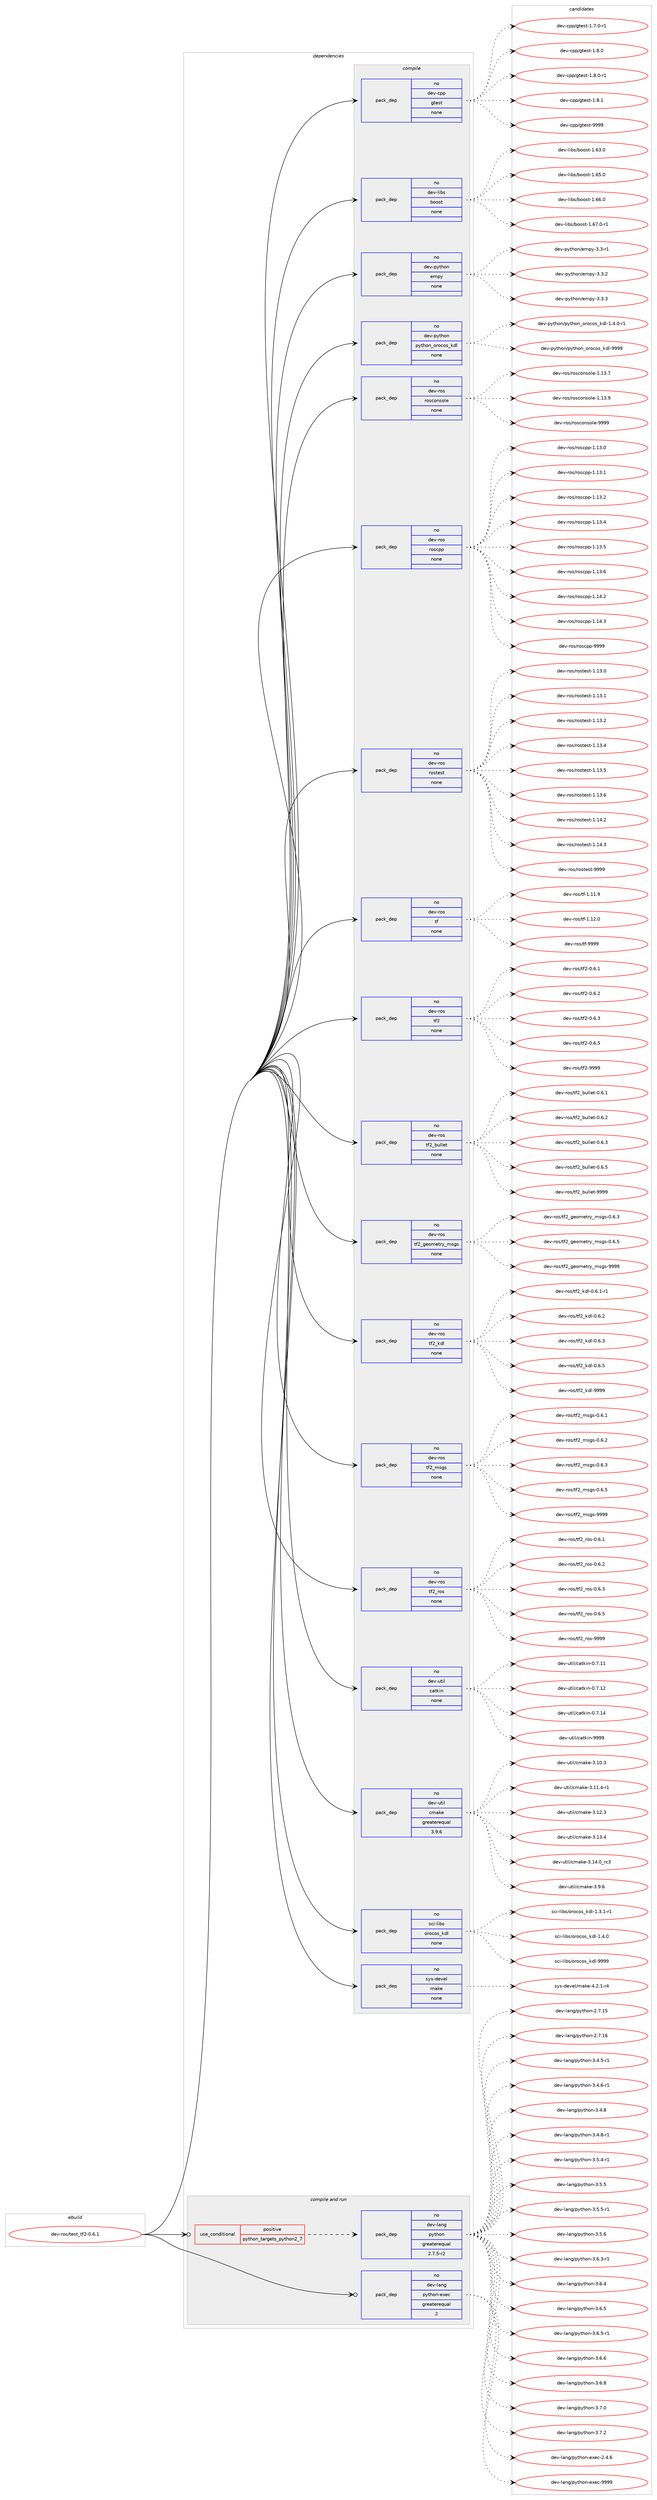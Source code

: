digraph prolog {

# *************
# Graph options
# *************

newrank=true;
concentrate=true;
compound=true;
graph [rankdir=LR,fontname=Helvetica,fontsize=10,ranksep=1.5];#, ranksep=2.5, nodesep=0.2];
edge  [arrowhead=vee];
node  [fontname=Helvetica,fontsize=10];

# **********
# The ebuild
# **********

subgraph cluster_leftcol {
color=gray;
rank=same;
label=<<i>ebuild</i>>;
id [label="dev-ros/test_tf2-0.6.1", color=red, width=4, href="../dev-ros/test_tf2-0.6.1.svg"];
}

# ****************
# The dependencies
# ****************

subgraph cluster_midcol {
color=gray;
label=<<i>dependencies</i>>;
subgraph cluster_compile {
fillcolor="#eeeeee";
style=filled;
label=<<i>compile</i>>;
subgraph pack1059913 {
dependency1474780 [label=<<TABLE BORDER="0" CELLBORDER="1" CELLSPACING="0" CELLPADDING="4" WIDTH="220"><TR><TD ROWSPAN="6" CELLPADDING="30">pack_dep</TD></TR><TR><TD WIDTH="110">no</TD></TR><TR><TD>dev-cpp</TD></TR><TR><TD>gtest</TD></TR><TR><TD>none</TD></TR><TR><TD></TD></TR></TABLE>>, shape=none, color=blue];
}
id:e -> dependency1474780:w [weight=20,style="solid",arrowhead="vee"];
subgraph pack1059914 {
dependency1474781 [label=<<TABLE BORDER="0" CELLBORDER="1" CELLSPACING="0" CELLPADDING="4" WIDTH="220"><TR><TD ROWSPAN="6" CELLPADDING="30">pack_dep</TD></TR><TR><TD WIDTH="110">no</TD></TR><TR><TD>dev-libs</TD></TR><TR><TD>boost</TD></TR><TR><TD>none</TD></TR><TR><TD></TD></TR></TABLE>>, shape=none, color=blue];
}
id:e -> dependency1474781:w [weight=20,style="solid",arrowhead="vee"];
subgraph pack1059915 {
dependency1474782 [label=<<TABLE BORDER="0" CELLBORDER="1" CELLSPACING="0" CELLPADDING="4" WIDTH="220"><TR><TD ROWSPAN="6" CELLPADDING="30">pack_dep</TD></TR><TR><TD WIDTH="110">no</TD></TR><TR><TD>dev-python</TD></TR><TR><TD>empy</TD></TR><TR><TD>none</TD></TR><TR><TD></TD></TR></TABLE>>, shape=none, color=blue];
}
id:e -> dependency1474782:w [weight=20,style="solid",arrowhead="vee"];
subgraph pack1059916 {
dependency1474783 [label=<<TABLE BORDER="0" CELLBORDER="1" CELLSPACING="0" CELLPADDING="4" WIDTH="220"><TR><TD ROWSPAN="6" CELLPADDING="30">pack_dep</TD></TR><TR><TD WIDTH="110">no</TD></TR><TR><TD>dev-python</TD></TR><TR><TD>python_orocos_kdl</TD></TR><TR><TD>none</TD></TR><TR><TD></TD></TR></TABLE>>, shape=none, color=blue];
}
id:e -> dependency1474783:w [weight=20,style="solid",arrowhead="vee"];
subgraph pack1059917 {
dependency1474784 [label=<<TABLE BORDER="0" CELLBORDER="1" CELLSPACING="0" CELLPADDING="4" WIDTH="220"><TR><TD ROWSPAN="6" CELLPADDING="30">pack_dep</TD></TR><TR><TD WIDTH="110">no</TD></TR><TR><TD>dev-ros</TD></TR><TR><TD>rosconsole</TD></TR><TR><TD>none</TD></TR><TR><TD></TD></TR></TABLE>>, shape=none, color=blue];
}
id:e -> dependency1474784:w [weight=20,style="solid",arrowhead="vee"];
subgraph pack1059918 {
dependency1474785 [label=<<TABLE BORDER="0" CELLBORDER="1" CELLSPACING="0" CELLPADDING="4" WIDTH="220"><TR><TD ROWSPAN="6" CELLPADDING="30">pack_dep</TD></TR><TR><TD WIDTH="110">no</TD></TR><TR><TD>dev-ros</TD></TR><TR><TD>roscpp</TD></TR><TR><TD>none</TD></TR><TR><TD></TD></TR></TABLE>>, shape=none, color=blue];
}
id:e -> dependency1474785:w [weight=20,style="solid",arrowhead="vee"];
subgraph pack1059919 {
dependency1474786 [label=<<TABLE BORDER="0" CELLBORDER="1" CELLSPACING="0" CELLPADDING="4" WIDTH="220"><TR><TD ROWSPAN="6" CELLPADDING="30">pack_dep</TD></TR><TR><TD WIDTH="110">no</TD></TR><TR><TD>dev-ros</TD></TR><TR><TD>rostest</TD></TR><TR><TD>none</TD></TR><TR><TD></TD></TR></TABLE>>, shape=none, color=blue];
}
id:e -> dependency1474786:w [weight=20,style="solid",arrowhead="vee"];
subgraph pack1059920 {
dependency1474787 [label=<<TABLE BORDER="0" CELLBORDER="1" CELLSPACING="0" CELLPADDING="4" WIDTH="220"><TR><TD ROWSPAN="6" CELLPADDING="30">pack_dep</TD></TR><TR><TD WIDTH="110">no</TD></TR><TR><TD>dev-ros</TD></TR><TR><TD>tf</TD></TR><TR><TD>none</TD></TR><TR><TD></TD></TR></TABLE>>, shape=none, color=blue];
}
id:e -> dependency1474787:w [weight=20,style="solid",arrowhead="vee"];
subgraph pack1059921 {
dependency1474788 [label=<<TABLE BORDER="0" CELLBORDER="1" CELLSPACING="0" CELLPADDING="4" WIDTH="220"><TR><TD ROWSPAN="6" CELLPADDING="30">pack_dep</TD></TR><TR><TD WIDTH="110">no</TD></TR><TR><TD>dev-ros</TD></TR><TR><TD>tf2</TD></TR><TR><TD>none</TD></TR><TR><TD></TD></TR></TABLE>>, shape=none, color=blue];
}
id:e -> dependency1474788:w [weight=20,style="solid",arrowhead="vee"];
subgraph pack1059922 {
dependency1474789 [label=<<TABLE BORDER="0" CELLBORDER="1" CELLSPACING="0" CELLPADDING="4" WIDTH="220"><TR><TD ROWSPAN="6" CELLPADDING="30">pack_dep</TD></TR><TR><TD WIDTH="110">no</TD></TR><TR><TD>dev-ros</TD></TR><TR><TD>tf2_bullet</TD></TR><TR><TD>none</TD></TR><TR><TD></TD></TR></TABLE>>, shape=none, color=blue];
}
id:e -> dependency1474789:w [weight=20,style="solid",arrowhead="vee"];
subgraph pack1059923 {
dependency1474790 [label=<<TABLE BORDER="0" CELLBORDER="1" CELLSPACING="0" CELLPADDING="4" WIDTH="220"><TR><TD ROWSPAN="6" CELLPADDING="30">pack_dep</TD></TR><TR><TD WIDTH="110">no</TD></TR><TR><TD>dev-ros</TD></TR><TR><TD>tf2_geometry_msgs</TD></TR><TR><TD>none</TD></TR><TR><TD></TD></TR></TABLE>>, shape=none, color=blue];
}
id:e -> dependency1474790:w [weight=20,style="solid",arrowhead="vee"];
subgraph pack1059924 {
dependency1474791 [label=<<TABLE BORDER="0" CELLBORDER="1" CELLSPACING="0" CELLPADDING="4" WIDTH="220"><TR><TD ROWSPAN="6" CELLPADDING="30">pack_dep</TD></TR><TR><TD WIDTH="110">no</TD></TR><TR><TD>dev-ros</TD></TR><TR><TD>tf2_kdl</TD></TR><TR><TD>none</TD></TR><TR><TD></TD></TR></TABLE>>, shape=none, color=blue];
}
id:e -> dependency1474791:w [weight=20,style="solid",arrowhead="vee"];
subgraph pack1059925 {
dependency1474792 [label=<<TABLE BORDER="0" CELLBORDER="1" CELLSPACING="0" CELLPADDING="4" WIDTH="220"><TR><TD ROWSPAN="6" CELLPADDING="30">pack_dep</TD></TR><TR><TD WIDTH="110">no</TD></TR><TR><TD>dev-ros</TD></TR><TR><TD>tf2_msgs</TD></TR><TR><TD>none</TD></TR><TR><TD></TD></TR></TABLE>>, shape=none, color=blue];
}
id:e -> dependency1474792:w [weight=20,style="solid",arrowhead="vee"];
subgraph pack1059926 {
dependency1474793 [label=<<TABLE BORDER="0" CELLBORDER="1" CELLSPACING="0" CELLPADDING="4" WIDTH="220"><TR><TD ROWSPAN="6" CELLPADDING="30">pack_dep</TD></TR><TR><TD WIDTH="110">no</TD></TR><TR><TD>dev-ros</TD></TR><TR><TD>tf2_ros</TD></TR><TR><TD>none</TD></TR><TR><TD></TD></TR></TABLE>>, shape=none, color=blue];
}
id:e -> dependency1474793:w [weight=20,style="solid",arrowhead="vee"];
subgraph pack1059927 {
dependency1474794 [label=<<TABLE BORDER="0" CELLBORDER="1" CELLSPACING="0" CELLPADDING="4" WIDTH="220"><TR><TD ROWSPAN="6" CELLPADDING="30">pack_dep</TD></TR><TR><TD WIDTH="110">no</TD></TR><TR><TD>dev-util</TD></TR><TR><TD>catkin</TD></TR><TR><TD>none</TD></TR><TR><TD></TD></TR></TABLE>>, shape=none, color=blue];
}
id:e -> dependency1474794:w [weight=20,style="solid",arrowhead="vee"];
subgraph pack1059928 {
dependency1474795 [label=<<TABLE BORDER="0" CELLBORDER="1" CELLSPACING="0" CELLPADDING="4" WIDTH="220"><TR><TD ROWSPAN="6" CELLPADDING="30">pack_dep</TD></TR><TR><TD WIDTH="110">no</TD></TR><TR><TD>dev-util</TD></TR><TR><TD>cmake</TD></TR><TR><TD>greaterequal</TD></TR><TR><TD>3.9.6</TD></TR></TABLE>>, shape=none, color=blue];
}
id:e -> dependency1474795:w [weight=20,style="solid",arrowhead="vee"];
subgraph pack1059929 {
dependency1474796 [label=<<TABLE BORDER="0" CELLBORDER="1" CELLSPACING="0" CELLPADDING="4" WIDTH="220"><TR><TD ROWSPAN="6" CELLPADDING="30">pack_dep</TD></TR><TR><TD WIDTH="110">no</TD></TR><TR><TD>sci-libs</TD></TR><TR><TD>orocos_kdl</TD></TR><TR><TD>none</TD></TR><TR><TD></TD></TR></TABLE>>, shape=none, color=blue];
}
id:e -> dependency1474796:w [weight=20,style="solid",arrowhead="vee"];
subgraph pack1059930 {
dependency1474797 [label=<<TABLE BORDER="0" CELLBORDER="1" CELLSPACING="0" CELLPADDING="4" WIDTH="220"><TR><TD ROWSPAN="6" CELLPADDING="30">pack_dep</TD></TR><TR><TD WIDTH="110">no</TD></TR><TR><TD>sys-devel</TD></TR><TR><TD>make</TD></TR><TR><TD>none</TD></TR><TR><TD></TD></TR></TABLE>>, shape=none, color=blue];
}
id:e -> dependency1474797:w [weight=20,style="solid",arrowhead="vee"];
}
subgraph cluster_compileandrun {
fillcolor="#eeeeee";
style=filled;
label=<<i>compile and run</i>>;
subgraph cond391477 {
dependency1474798 [label=<<TABLE BORDER="0" CELLBORDER="1" CELLSPACING="0" CELLPADDING="4"><TR><TD ROWSPAN="3" CELLPADDING="10">use_conditional</TD></TR><TR><TD>positive</TD></TR><TR><TD>python_targets_python2_7</TD></TR></TABLE>>, shape=none, color=red];
subgraph pack1059931 {
dependency1474799 [label=<<TABLE BORDER="0" CELLBORDER="1" CELLSPACING="0" CELLPADDING="4" WIDTH="220"><TR><TD ROWSPAN="6" CELLPADDING="30">pack_dep</TD></TR><TR><TD WIDTH="110">no</TD></TR><TR><TD>dev-lang</TD></TR><TR><TD>python</TD></TR><TR><TD>greaterequal</TD></TR><TR><TD>2.7.5-r2</TD></TR></TABLE>>, shape=none, color=blue];
}
dependency1474798:e -> dependency1474799:w [weight=20,style="dashed",arrowhead="vee"];
}
id:e -> dependency1474798:w [weight=20,style="solid",arrowhead="odotvee"];
subgraph pack1059932 {
dependency1474800 [label=<<TABLE BORDER="0" CELLBORDER="1" CELLSPACING="0" CELLPADDING="4" WIDTH="220"><TR><TD ROWSPAN="6" CELLPADDING="30">pack_dep</TD></TR><TR><TD WIDTH="110">no</TD></TR><TR><TD>dev-lang</TD></TR><TR><TD>python-exec</TD></TR><TR><TD>greaterequal</TD></TR><TR><TD>2</TD></TR></TABLE>>, shape=none, color=blue];
}
id:e -> dependency1474800:w [weight=20,style="solid",arrowhead="odotvee"];
}
subgraph cluster_run {
fillcolor="#eeeeee";
style=filled;
label=<<i>run</i>>;
}
}

# **************
# The candidates
# **************

subgraph cluster_choices {
rank=same;
color=gray;
label=<<i>candidates</i>>;

subgraph choice1059913 {
color=black;
nodesep=1;
choice1001011184599112112471031161011151164549465546484511449 [label="dev-cpp/gtest-1.7.0-r1", color=red, width=4,href="../dev-cpp/gtest-1.7.0-r1.svg"];
choice100101118459911211247103116101115116454946564648 [label="dev-cpp/gtest-1.8.0", color=red, width=4,href="../dev-cpp/gtest-1.8.0.svg"];
choice1001011184599112112471031161011151164549465646484511449 [label="dev-cpp/gtest-1.8.0-r1", color=red, width=4,href="../dev-cpp/gtest-1.8.0-r1.svg"];
choice100101118459911211247103116101115116454946564649 [label="dev-cpp/gtest-1.8.1", color=red, width=4,href="../dev-cpp/gtest-1.8.1.svg"];
choice1001011184599112112471031161011151164557575757 [label="dev-cpp/gtest-9999", color=red, width=4,href="../dev-cpp/gtest-9999.svg"];
dependency1474780:e -> choice1001011184599112112471031161011151164549465546484511449:w [style=dotted,weight="100"];
dependency1474780:e -> choice100101118459911211247103116101115116454946564648:w [style=dotted,weight="100"];
dependency1474780:e -> choice1001011184599112112471031161011151164549465646484511449:w [style=dotted,weight="100"];
dependency1474780:e -> choice100101118459911211247103116101115116454946564649:w [style=dotted,weight="100"];
dependency1474780:e -> choice1001011184599112112471031161011151164557575757:w [style=dotted,weight="100"];
}
subgraph choice1059914 {
color=black;
nodesep=1;
choice1001011184510810598115479811111111511645494654514648 [label="dev-libs/boost-1.63.0", color=red, width=4,href="../dev-libs/boost-1.63.0.svg"];
choice1001011184510810598115479811111111511645494654534648 [label="dev-libs/boost-1.65.0", color=red, width=4,href="../dev-libs/boost-1.65.0.svg"];
choice1001011184510810598115479811111111511645494654544648 [label="dev-libs/boost-1.66.0", color=red, width=4,href="../dev-libs/boost-1.66.0.svg"];
choice10010111845108105981154798111111115116454946545546484511449 [label="dev-libs/boost-1.67.0-r1", color=red, width=4,href="../dev-libs/boost-1.67.0-r1.svg"];
dependency1474781:e -> choice1001011184510810598115479811111111511645494654514648:w [style=dotted,weight="100"];
dependency1474781:e -> choice1001011184510810598115479811111111511645494654534648:w [style=dotted,weight="100"];
dependency1474781:e -> choice1001011184510810598115479811111111511645494654544648:w [style=dotted,weight="100"];
dependency1474781:e -> choice10010111845108105981154798111111115116454946545546484511449:w [style=dotted,weight="100"];
}
subgraph choice1059915 {
color=black;
nodesep=1;
choice1001011184511212111610411111047101109112121455146514511449 [label="dev-python/empy-3.3-r1", color=red, width=4,href="../dev-python/empy-3.3-r1.svg"];
choice1001011184511212111610411111047101109112121455146514650 [label="dev-python/empy-3.3.2", color=red, width=4,href="../dev-python/empy-3.3.2.svg"];
choice1001011184511212111610411111047101109112121455146514651 [label="dev-python/empy-3.3.3", color=red, width=4,href="../dev-python/empy-3.3.3.svg"];
dependency1474782:e -> choice1001011184511212111610411111047101109112121455146514511449:w [style=dotted,weight="100"];
dependency1474782:e -> choice1001011184511212111610411111047101109112121455146514650:w [style=dotted,weight="100"];
dependency1474782:e -> choice1001011184511212111610411111047101109112121455146514651:w [style=dotted,weight="100"];
}
subgraph choice1059916 {
color=black;
nodesep=1;
choice10010111845112121116104111110471121211161041111109511111411199111115951071001084549465246484511449 [label="dev-python/python_orocos_kdl-1.4.0-r1", color=red, width=4,href="../dev-python/python_orocos_kdl-1.4.0-r1.svg"];
choice10010111845112121116104111110471121211161041111109511111411199111115951071001084557575757 [label="dev-python/python_orocos_kdl-9999", color=red, width=4,href="../dev-python/python_orocos_kdl-9999.svg"];
dependency1474783:e -> choice10010111845112121116104111110471121211161041111109511111411199111115951071001084549465246484511449:w [style=dotted,weight="100"];
dependency1474783:e -> choice10010111845112121116104111110471121211161041111109511111411199111115951071001084557575757:w [style=dotted,weight="100"];
}
subgraph choice1059917 {
color=black;
nodesep=1;
choice10010111845114111115471141111159911111011511110810145494649514655 [label="dev-ros/rosconsole-1.13.7", color=red, width=4,href="../dev-ros/rosconsole-1.13.7.svg"];
choice10010111845114111115471141111159911111011511110810145494649514657 [label="dev-ros/rosconsole-1.13.9", color=red, width=4,href="../dev-ros/rosconsole-1.13.9.svg"];
choice1001011184511411111547114111115991111101151111081014557575757 [label="dev-ros/rosconsole-9999", color=red, width=4,href="../dev-ros/rosconsole-9999.svg"];
dependency1474784:e -> choice10010111845114111115471141111159911111011511110810145494649514655:w [style=dotted,weight="100"];
dependency1474784:e -> choice10010111845114111115471141111159911111011511110810145494649514657:w [style=dotted,weight="100"];
dependency1474784:e -> choice1001011184511411111547114111115991111101151111081014557575757:w [style=dotted,weight="100"];
}
subgraph choice1059918 {
color=black;
nodesep=1;
choice10010111845114111115471141111159911211245494649514648 [label="dev-ros/roscpp-1.13.0", color=red, width=4,href="../dev-ros/roscpp-1.13.0.svg"];
choice10010111845114111115471141111159911211245494649514649 [label="dev-ros/roscpp-1.13.1", color=red, width=4,href="../dev-ros/roscpp-1.13.1.svg"];
choice10010111845114111115471141111159911211245494649514650 [label="dev-ros/roscpp-1.13.2", color=red, width=4,href="../dev-ros/roscpp-1.13.2.svg"];
choice10010111845114111115471141111159911211245494649514652 [label="dev-ros/roscpp-1.13.4", color=red, width=4,href="../dev-ros/roscpp-1.13.4.svg"];
choice10010111845114111115471141111159911211245494649514653 [label="dev-ros/roscpp-1.13.5", color=red, width=4,href="../dev-ros/roscpp-1.13.5.svg"];
choice10010111845114111115471141111159911211245494649514654 [label="dev-ros/roscpp-1.13.6", color=red, width=4,href="../dev-ros/roscpp-1.13.6.svg"];
choice10010111845114111115471141111159911211245494649524650 [label="dev-ros/roscpp-1.14.2", color=red, width=4,href="../dev-ros/roscpp-1.14.2.svg"];
choice10010111845114111115471141111159911211245494649524651 [label="dev-ros/roscpp-1.14.3", color=red, width=4,href="../dev-ros/roscpp-1.14.3.svg"];
choice1001011184511411111547114111115991121124557575757 [label="dev-ros/roscpp-9999", color=red, width=4,href="../dev-ros/roscpp-9999.svg"];
dependency1474785:e -> choice10010111845114111115471141111159911211245494649514648:w [style=dotted,weight="100"];
dependency1474785:e -> choice10010111845114111115471141111159911211245494649514649:w [style=dotted,weight="100"];
dependency1474785:e -> choice10010111845114111115471141111159911211245494649514650:w [style=dotted,weight="100"];
dependency1474785:e -> choice10010111845114111115471141111159911211245494649514652:w [style=dotted,weight="100"];
dependency1474785:e -> choice10010111845114111115471141111159911211245494649514653:w [style=dotted,weight="100"];
dependency1474785:e -> choice10010111845114111115471141111159911211245494649514654:w [style=dotted,weight="100"];
dependency1474785:e -> choice10010111845114111115471141111159911211245494649524650:w [style=dotted,weight="100"];
dependency1474785:e -> choice10010111845114111115471141111159911211245494649524651:w [style=dotted,weight="100"];
dependency1474785:e -> choice1001011184511411111547114111115991121124557575757:w [style=dotted,weight="100"];
}
subgraph choice1059919 {
color=black;
nodesep=1;
choice100101118451141111154711411111511610111511645494649514648 [label="dev-ros/rostest-1.13.0", color=red, width=4,href="../dev-ros/rostest-1.13.0.svg"];
choice100101118451141111154711411111511610111511645494649514649 [label="dev-ros/rostest-1.13.1", color=red, width=4,href="../dev-ros/rostest-1.13.1.svg"];
choice100101118451141111154711411111511610111511645494649514650 [label="dev-ros/rostest-1.13.2", color=red, width=4,href="../dev-ros/rostest-1.13.2.svg"];
choice100101118451141111154711411111511610111511645494649514652 [label="dev-ros/rostest-1.13.4", color=red, width=4,href="../dev-ros/rostest-1.13.4.svg"];
choice100101118451141111154711411111511610111511645494649514653 [label="dev-ros/rostest-1.13.5", color=red, width=4,href="../dev-ros/rostest-1.13.5.svg"];
choice100101118451141111154711411111511610111511645494649514654 [label="dev-ros/rostest-1.13.6", color=red, width=4,href="../dev-ros/rostest-1.13.6.svg"];
choice100101118451141111154711411111511610111511645494649524650 [label="dev-ros/rostest-1.14.2", color=red, width=4,href="../dev-ros/rostest-1.14.2.svg"];
choice100101118451141111154711411111511610111511645494649524651 [label="dev-ros/rostest-1.14.3", color=red, width=4,href="../dev-ros/rostest-1.14.3.svg"];
choice10010111845114111115471141111151161011151164557575757 [label="dev-ros/rostest-9999", color=red, width=4,href="../dev-ros/rostest-9999.svg"];
dependency1474786:e -> choice100101118451141111154711411111511610111511645494649514648:w [style=dotted,weight="100"];
dependency1474786:e -> choice100101118451141111154711411111511610111511645494649514649:w [style=dotted,weight="100"];
dependency1474786:e -> choice100101118451141111154711411111511610111511645494649514650:w [style=dotted,weight="100"];
dependency1474786:e -> choice100101118451141111154711411111511610111511645494649514652:w [style=dotted,weight="100"];
dependency1474786:e -> choice100101118451141111154711411111511610111511645494649514653:w [style=dotted,weight="100"];
dependency1474786:e -> choice100101118451141111154711411111511610111511645494649514654:w [style=dotted,weight="100"];
dependency1474786:e -> choice100101118451141111154711411111511610111511645494649524650:w [style=dotted,weight="100"];
dependency1474786:e -> choice100101118451141111154711411111511610111511645494649524651:w [style=dotted,weight="100"];
dependency1474786:e -> choice10010111845114111115471141111151161011151164557575757:w [style=dotted,weight="100"];
}
subgraph choice1059920 {
color=black;
nodesep=1;
choice100101118451141111154711610245494649494657 [label="dev-ros/tf-1.11.9", color=red, width=4,href="../dev-ros/tf-1.11.9.svg"];
choice100101118451141111154711610245494649504648 [label="dev-ros/tf-1.12.0", color=red, width=4,href="../dev-ros/tf-1.12.0.svg"];
choice10010111845114111115471161024557575757 [label="dev-ros/tf-9999", color=red, width=4,href="../dev-ros/tf-9999.svg"];
dependency1474787:e -> choice100101118451141111154711610245494649494657:w [style=dotted,weight="100"];
dependency1474787:e -> choice100101118451141111154711610245494649504648:w [style=dotted,weight="100"];
dependency1474787:e -> choice10010111845114111115471161024557575757:w [style=dotted,weight="100"];
}
subgraph choice1059921 {
color=black;
nodesep=1;
choice100101118451141111154711610250454846544649 [label="dev-ros/tf2-0.6.1", color=red, width=4,href="../dev-ros/tf2-0.6.1.svg"];
choice100101118451141111154711610250454846544650 [label="dev-ros/tf2-0.6.2", color=red, width=4,href="../dev-ros/tf2-0.6.2.svg"];
choice100101118451141111154711610250454846544651 [label="dev-ros/tf2-0.6.3", color=red, width=4,href="../dev-ros/tf2-0.6.3.svg"];
choice100101118451141111154711610250454846544653 [label="dev-ros/tf2-0.6.5", color=red, width=4,href="../dev-ros/tf2-0.6.5.svg"];
choice1001011184511411111547116102504557575757 [label="dev-ros/tf2-9999", color=red, width=4,href="../dev-ros/tf2-9999.svg"];
dependency1474788:e -> choice100101118451141111154711610250454846544649:w [style=dotted,weight="100"];
dependency1474788:e -> choice100101118451141111154711610250454846544650:w [style=dotted,weight="100"];
dependency1474788:e -> choice100101118451141111154711610250454846544651:w [style=dotted,weight="100"];
dependency1474788:e -> choice100101118451141111154711610250454846544653:w [style=dotted,weight="100"];
dependency1474788:e -> choice1001011184511411111547116102504557575757:w [style=dotted,weight="100"];
}
subgraph choice1059922 {
color=black;
nodesep=1;
choice1001011184511411111547116102509598117108108101116454846544649 [label="dev-ros/tf2_bullet-0.6.1", color=red, width=4,href="../dev-ros/tf2_bullet-0.6.1.svg"];
choice1001011184511411111547116102509598117108108101116454846544650 [label="dev-ros/tf2_bullet-0.6.2", color=red, width=4,href="../dev-ros/tf2_bullet-0.6.2.svg"];
choice1001011184511411111547116102509598117108108101116454846544651 [label="dev-ros/tf2_bullet-0.6.3", color=red, width=4,href="../dev-ros/tf2_bullet-0.6.3.svg"];
choice1001011184511411111547116102509598117108108101116454846544653 [label="dev-ros/tf2_bullet-0.6.5", color=red, width=4,href="../dev-ros/tf2_bullet-0.6.5.svg"];
choice10010111845114111115471161025095981171081081011164557575757 [label="dev-ros/tf2_bullet-9999", color=red, width=4,href="../dev-ros/tf2_bullet-9999.svg"];
dependency1474789:e -> choice1001011184511411111547116102509598117108108101116454846544649:w [style=dotted,weight="100"];
dependency1474789:e -> choice1001011184511411111547116102509598117108108101116454846544650:w [style=dotted,weight="100"];
dependency1474789:e -> choice1001011184511411111547116102509598117108108101116454846544651:w [style=dotted,weight="100"];
dependency1474789:e -> choice1001011184511411111547116102509598117108108101116454846544653:w [style=dotted,weight="100"];
dependency1474789:e -> choice10010111845114111115471161025095981171081081011164557575757:w [style=dotted,weight="100"];
}
subgraph choice1059923 {
color=black;
nodesep=1;
choice1001011184511411111547116102509510310111110910111611412195109115103115454846544651 [label="dev-ros/tf2_geometry_msgs-0.6.3", color=red, width=4,href="../dev-ros/tf2_geometry_msgs-0.6.3.svg"];
choice1001011184511411111547116102509510310111110910111611412195109115103115454846544653 [label="dev-ros/tf2_geometry_msgs-0.6.5", color=red, width=4,href="../dev-ros/tf2_geometry_msgs-0.6.5.svg"];
choice10010111845114111115471161025095103101111109101116114121951091151031154557575757 [label="dev-ros/tf2_geometry_msgs-9999", color=red, width=4,href="../dev-ros/tf2_geometry_msgs-9999.svg"];
dependency1474790:e -> choice1001011184511411111547116102509510310111110910111611412195109115103115454846544651:w [style=dotted,weight="100"];
dependency1474790:e -> choice1001011184511411111547116102509510310111110910111611412195109115103115454846544653:w [style=dotted,weight="100"];
dependency1474790:e -> choice10010111845114111115471161025095103101111109101116114121951091151031154557575757:w [style=dotted,weight="100"];
}
subgraph choice1059924 {
color=black;
nodesep=1;
choice100101118451141111154711610250951071001084548465446494511449 [label="dev-ros/tf2_kdl-0.6.1-r1", color=red, width=4,href="../dev-ros/tf2_kdl-0.6.1-r1.svg"];
choice10010111845114111115471161025095107100108454846544650 [label="dev-ros/tf2_kdl-0.6.2", color=red, width=4,href="../dev-ros/tf2_kdl-0.6.2.svg"];
choice10010111845114111115471161025095107100108454846544651 [label="dev-ros/tf2_kdl-0.6.3", color=red, width=4,href="../dev-ros/tf2_kdl-0.6.3.svg"];
choice10010111845114111115471161025095107100108454846544653 [label="dev-ros/tf2_kdl-0.6.5", color=red, width=4,href="../dev-ros/tf2_kdl-0.6.5.svg"];
choice100101118451141111154711610250951071001084557575757 [label="dev-ros/tf2_kdl-9999", color=red, width=4,href="../dev-ros/tf2_kdl-9999.svg"];
dependency1474791:e -> choice100101118451141111154711610250951071001084548465446494511449:w [style=dotted,weight="100"];
dependency1474791:e -> choice10010111845114111115471161025095107100108454846544650:w [style=dotted,weight="100"];
dependency1474791:e -> choice10010111845114111115471161025095107100108454846544651:w [style=dotted,weight="100"];
dependency1474791:e -> choice10010111845114111115471161025095107100108454846544653:w [style=dotted,weight="100"];
dependency1474791:e -> choice100101118451141111154711610250951071001084557575757:w [style=dotted,weight="100"];
}
subgraph choice1059925 {
color=black;
nodesep=1;
choice10010111845114111115471161025095109115103115454846544649 [label="dev-ros/tf2_msgs-0.6.1", color=red, width=4,href="../dev-ros/tf2_msgs-0.6.1.svg"];
choice10010111845114111115471161025095109115103115454846544650 [label="dev-ros/tf2_msgs-0.6.2", color=red, width=4,href="../dev-ros/tf2_msgs-0.6.2.svg"];
choice10010111845114111115471161025095109115103115454846544651 [label="dev-ros/tf2_msgs-0.6.3", color=red, width=4,href="../dev-ros/tf2_msgs-0.6.3.svg"];
choice10010111845114111115471161025095109115103115454846544653 [label="dev-ros/tf2_msgs-0.6.5", color=red, width=4,href="../dev-ros/tf2_msgs-0.6.5.svg"];
choice100101118451141111154711610250951091151031154557575757 [label="dev-ros/tf2_msgs-9999", color=red, width=4,href="../dev-ros/tf2_msgs-9999.svg"];
dependency1474792:e -> choice10010111845114111115471161025095109115103115454846544649:w [style=dotted,weight="100"];
dependency1474792:e -> choice10010111845114111115471161025095109115103115454846544650:w [style=dotted,weight="100"];
dependency1474792:e -> choice10010111845114111115471161025095109115103115454846544651:w [style=dotted,weight="100"];
dependency1474792:e -> choice10010111845114111115471161025095109115103115454846544653:w [style=dotted,weight="100"];
dependency1474792:e -> choice100101118451141111154711610250951091151031154557575757:w [style=dotted,weight="100"];
}
subgraph choice1059926 {
color=black;
nodesep=1;
choice10010111845114111115471161025095114111115454846544649 [label="dev-ros/tf2_ros-0.6.1", color=red, width=4,href="../dev-ros/tf2_ros-0.6.1.svg"];
choice10010111845114111115471161025095114111115454846544650 [label="dev-ros/tf2_ros-0.6.2", color=red, width=4,href="../dev-ros/tf2_ros-0.6.2.svg"];
choice10010111845114111115471161025095114111115454846544651 [label="dev-ros/tf2_ros-0.6.3", color=red, width=4,href="../dev-ros/tf2_ros-0.6.3.svg"];
choice10010111845114111115471161025095114111115454846544653 [label="dev-ros/tf2_ros-0.6.5", color=red, width=4,href="../dev-ros/tf2_ros-0.6.5.svg"];
choice100101118451141111154711610250951141111154557575757 [label="dev-ros/tf2_ros-9999", color=red, width=4,href="../dev-ros/tf2_ros-9999.svg"];
dependency1474793:e -> choice10010111845114111115471161025095114111115454846544649:w [style=dotted,weight="100"];
dependency1474793:e -> choice10010111845114111115471161025095114111115454846544650:w [style=dotted,weight="100"];
dependency1474793:e -> choice10010111845114111115471161025095114111115454846544651:w [style=dotted,weight="100"];
dependency1474793:e -> choice10010111845114111115471161025095114111115454846544653:w [style=dotted,weight="100"];
dependency1474793:e -> choice100101118451141111154711610250951141111154557575757:w [style=dotted,weight="100"];
}
subgraph choice1059927 {
color=black;
nodesep=1;
choice1001011184511711610510847999711610710511045484655464949 [label="dev-util/catkin-0.7.11", color=red, width=4,href="../dev-util/catkin-0.7.11.svg"];
choice1001011184511711610510847999711610710511045484655464950 [label="dev-util/catkin-0.7.12", color=red, width=4,href="../dev-util/catkin-0.7.12.svg"];
choice1001011184511711610510847999711610710511045484655464952 [label="dev-util/catkin-0.7.14", color=red, width=4,href="../dev-util/catkin-0.7.14.svg"];
choice100101118451171161051084799971161071051104557575757 [label="dev-util/catkin-9999", color=red, width=4,href="../dev-util/catkin-9999.svg"];
dependency1474794:e -> choice1001011184511711610510847999711610710511045484655464949:w [style=dotted,weight="100"];
dependency1474794:e -> choice1001011184511711610510847999711610710511045484655464950:w [style=dotted,weight="100"];
dependency1474794:e -> choice1001011184511711610510847999711610710511045484655464952:w [style=dotted,weight="100"];
dependency1474794:e -> choice100101118451171161051084799971161071051104557575757:w [style=dotted,weight="100"];
}
subgraph choice1059928 {
color=black;
nodesep=1;
choice1001011184511711610510847991099710710145514649484651 [label="dev-util/cmake-3.10.3", color=red, width=4,href="../dev-util/cmake-3.10.3.svg"];
choice10010111845117116105108479910997107101455146494946524511449 [label="dev-util/cmake-3.11.4-r1", color=red, width=4,href="../dev-util/cmake-3.11.4-r1.svg"];
choice1001011184511711610510847991099710710145514649504651 [label="dev-util/cmake-3.12.3", color=red, width=4,href="../dev-util/cmake-3.12.3.svg"];
choice1001011184511711610510847991099710710145514649514652 [label="dev-util/cmake-3.13.4", color=red, width=4,href="../dev-util/cmake-3.13.4.svg"];
choice1001011184511711610510847991099710710145514649524648951149951 [label="dev-util/cmake-3.14.0_rc3", color=red, width=4,href="../dev-util/cmake-3.14.0_rc3.svg"];
choice10010111845117116105108479910997107101455146574654 [label="dev-util/cmake-3.9.6", color=red, width=4,href="../dev-util/cmake-3.9.6.svg"];
dependency1474795:e -> choice1001011184511711610510847991099710710145514649484651:w [style=dotted,weight="100"];
dependency1474795:e -> choice10010111845117116105108479910997107101455146494946524511449:w [style=dotted,weight="100"];
dependency1474795:e -> choice1001011184511711610510847991099710710145514649504651:w [style=dotted,weight="100"];
dependency1474795:e -> choice1001011184511711610510847991099710710145514649514652:w [style=dotted,weight="100"];
dependency1474795:e -> choice1001011184511711610510847991099710710145514649524648951149951:w [style=dotted,weight="100"];
dependency1474795:e -> choice10010111845117116105108479910997107101455146574654:w [style=dotted,weight="100"];
}
subgraph choice1059929 {
color=black;
nodesep=1;
choice1159910545108105981154711111411199111115951071001084549465146494511449 [label="sci-libs/orocos_kdl-1.3.1-r1", color=red, width=4,href="../sci-libs/orocos_kdl-1.3.1-r1.svg"];
choice115991054510810598115471111141119911111595107100108454946524648 [label="sci-libs/orocos_kdl-1.4.0", color=red, width=4,href="../sci-libs/orocos_kdl-1.4.0.svg"];
choice1159910545108105981154711111411199111115951071001084557575757 [label="sci-libs/orocos_kdl-9999", color=red, width=4,href="../sci-libs/orocos_kdl-9999.svg"];
dependency1474796:e -> choice1159910545108105981154711111411199111115951071001084549465146494511449:w [style=dotted,weight="100"];
dependency1474796:e -> choice115991054510810598115471111141119911111595107100108454946524648:w [style=dotted,weight="100"];
dependency1474796:e -> choice1159910545108105981154711111411199111115951071001084557575757:w [style=dotted,weight="100"];
}
subgraph choice1059930 {
color=black;
nodesep=1;
choice1151211154510010111810110847109971071014552465046494511452 [label="sys-devel/make-4.2.1-r4", color=red, width=4,href="../sys-devel/make-4.2.1-r4.svg"];
dependency1474797:e -> choice1151211154510010111810110847109971071014552465046494511452:w [style=dotted,weight="100"];
}
subgraph choice1059931 {
color=black;
nodesep=1;
choice10010111845108971101034711212111610411111045504655464953 [label="dev-lang/python-2.7.15", color=red, width=4,href="../dev-lang/python-2.7.15.svg"];
choice10010111845108971101034711212111610411111045504655464954 [label="dev-lang/python-2.7.16", color=red, width=4,href="../dev-lang/python-2.7.16.svg"];
choice1001011184510897110103471121211161041111104551465246534511449 [label="dev-lang/python-3.4.5-r1", color=red, width=4,href="../dev-lang/python-3.4.5-r1.svg"];
choice1001011184510897110103471121211161041111104551465246544511449 [label="dev-lang/python-3.4.6-r1", color=red, width=4,href="../dev-lang/python-3.4.6-r1.svg"];
choice100101118451089711010347112121116104111110455146524656 [label="dev-lang/python-3.4.8", color=red, width=4,href="../dev-lang/python-3.4.8.svg"];
choice1001011184510897110103471121211161041111104551465246564511449 [label="dev-lang/python-3.4.8-r1", color=red, width=4,href="../dev-lang/python-3.4.8-r1.svg"];
choice1001011184510897110103471121211161041111104551465346524511449 [label="dev-lang/python-3.5.4-r1", color=red, width=4,href="../dev-lang/python-3.5.4-r1.svg"];
choice100101118451089711010347112121116104111110455146534653 [label="dev-lang/python-3.5.5", color=red, width=4,href="../dev-lang/python-3.5.5.svg"];
choice1001011184510897110103471121211161041111104551465346534511449 [label="dev-lang/python-3.5.5-r1", color=red, width=4,href="../dev-lang/python-3.5.5-r1.svg"];
choice100101118451089711010347112121116104111110455146534654 [label="dev-lang/python-3.5.6", color=red, width=4,href="../dev-lang/python-3.5.6.svg"];
choice1001011184510897110103471121211161041111104551465446514511449 [label="dev-lang/python-3.6.3-r1", color=red, width=4,href="../dev-lang/python-3.6.3-r1.svg"];
choice100101118451089711010347112121116104111110455146544652 [label="dev-lang/python-3.6.4", color=red, width=4,href="../dev-lang/python-3.6.4.svg"];
choice100101118451089711010347112121116104111110455146544653 [label="dev-lang/python-3.6.5", color=red, width=4,href="../dev-lang/python-3.6.5.svg"];
choice1001011184510897110103471121211161041111104551465446534511449 [label="dev-lang/python-3.6.5-r1", color=red, width=4,href="../dev-lang/python-3.6.5-r1.svg"];
choice100101118451089711010347112121116104111110455146544654 [label="dev-lang/python-3.6.6", color=red, width=4,href="../dev-lang/python-3.6.6.svg"];
choice100101118451089711010347112121116104111110455146544656 [label="dev-lang/python-3.6.8", color=red, width=4,href="../dev-lang/python-3.6.8.svg"];
choice100101118451089711010347112121116104111110455146554648 [label="dev-lang/python-3.7.0", color=red, width=4,href="../dev-lang/python-3.7.0.svg"];
choice100101118451089711010347112121116104111110455146554650 [label="dev-lang/python-3.7.2", color=red, width=4,href="../dev-lang/python-3.7.2.svg"];
dependency1474799:e -> choice10010111845108971101034711212111610411111045504655464953:w [style=dotted,weight="100"];
dependency1474799:e -> choice10010111845108971101034711212111610411111045504655464954:w [style=dotted,weight="100"];
dependency1474799:e -> choice1001011184510897110103471121211161041111104551465246534511449:w [style=dotted,weight="100"];
dependency1474799:e -> choice1001011184510897110103471121211161041111104551465246544511449:w [style=dotted,weight="100"];
dependency1474799:e -> choice100101118451089711010347112121116104111110455146524656:w [style=dotted,weight="100"];
dependency1474799:e -> choice1001011184510897110103471121211161041111104551465246564511449:w [style=dotted,weight="100"];
dependency1474799:e -> choice1001011184510897110103471121211161041111104551465346524511449:w [style=dotted,weight="100"];
dependency1474799:e -> choice100101118451089711010347112121116104111110455146534653:w [style=dotted,weight="100"];
dependency1474799:e -> choice1001011184510897110103471121211161041111104551465346534511449:w [style=dotted,weight="100"];
dependency1474799:e -> choice100101118451089711010347112121116104111110455146534654:w [style=dotted,weight="100"];
dependency1474799:e -> choice1001011184510897110103471121211161041111104551465446514511449:w [style=dotted,weight="100"];
dependency1474799:e -> choice100101118451089711010347112121116104111110455146544652:w [style=dotted,weight="100"];
dependency1474799:e -> choice100101118451089711010347112121116104111110455146544653:w [style=dotted,weight="100"];
dependency1474799:e -> choice1001011184510897110103471121211161041111104551465446534511449:w [style=dotted,weight="100"];
dependency1474799:e -> choice100101118451089711010347112121116104111110455146544654:w [style=dotted,weight="100"];
dependency1474799:e -> choice100101118451089711010347112121116104111110455146544656:w [style=dotted,weight="100"];
dependency1474799:e -> choice100101118451089711010347112121116104111110455146554648:w [style=dotted,weight="100"];
dependency1474799:e -> choice100101118451089711010347112121116104111110455146554650:w [style=dotted,weight="100"];
}
subgraph choice1059932 {
color=black;
nodesep=1;
choice1001011184510897110103471121211161041111104510112010199455046524654 [label="dev-lang/python-exec-2.4.6", color=red, width=4,href="../dev-lang/python-exec-2.4.6.svg"];
choice10010111845108971101034711212111610411111045101120101994557575757 [label="dev-lang/python-exec-9999", color=red, width=4,href="../dev-lang/python-exec-9999.svg"];
dependency1474800:e -> choice1001011184510897110103471121211161041111104510112010199455046524654:w [style=dotted,weight="100"];
dependency1474800:e -> choice10010111845108971101034711212111610411111045101120101994557575757:w [style=dotted,weight="100"];
}
}

}
